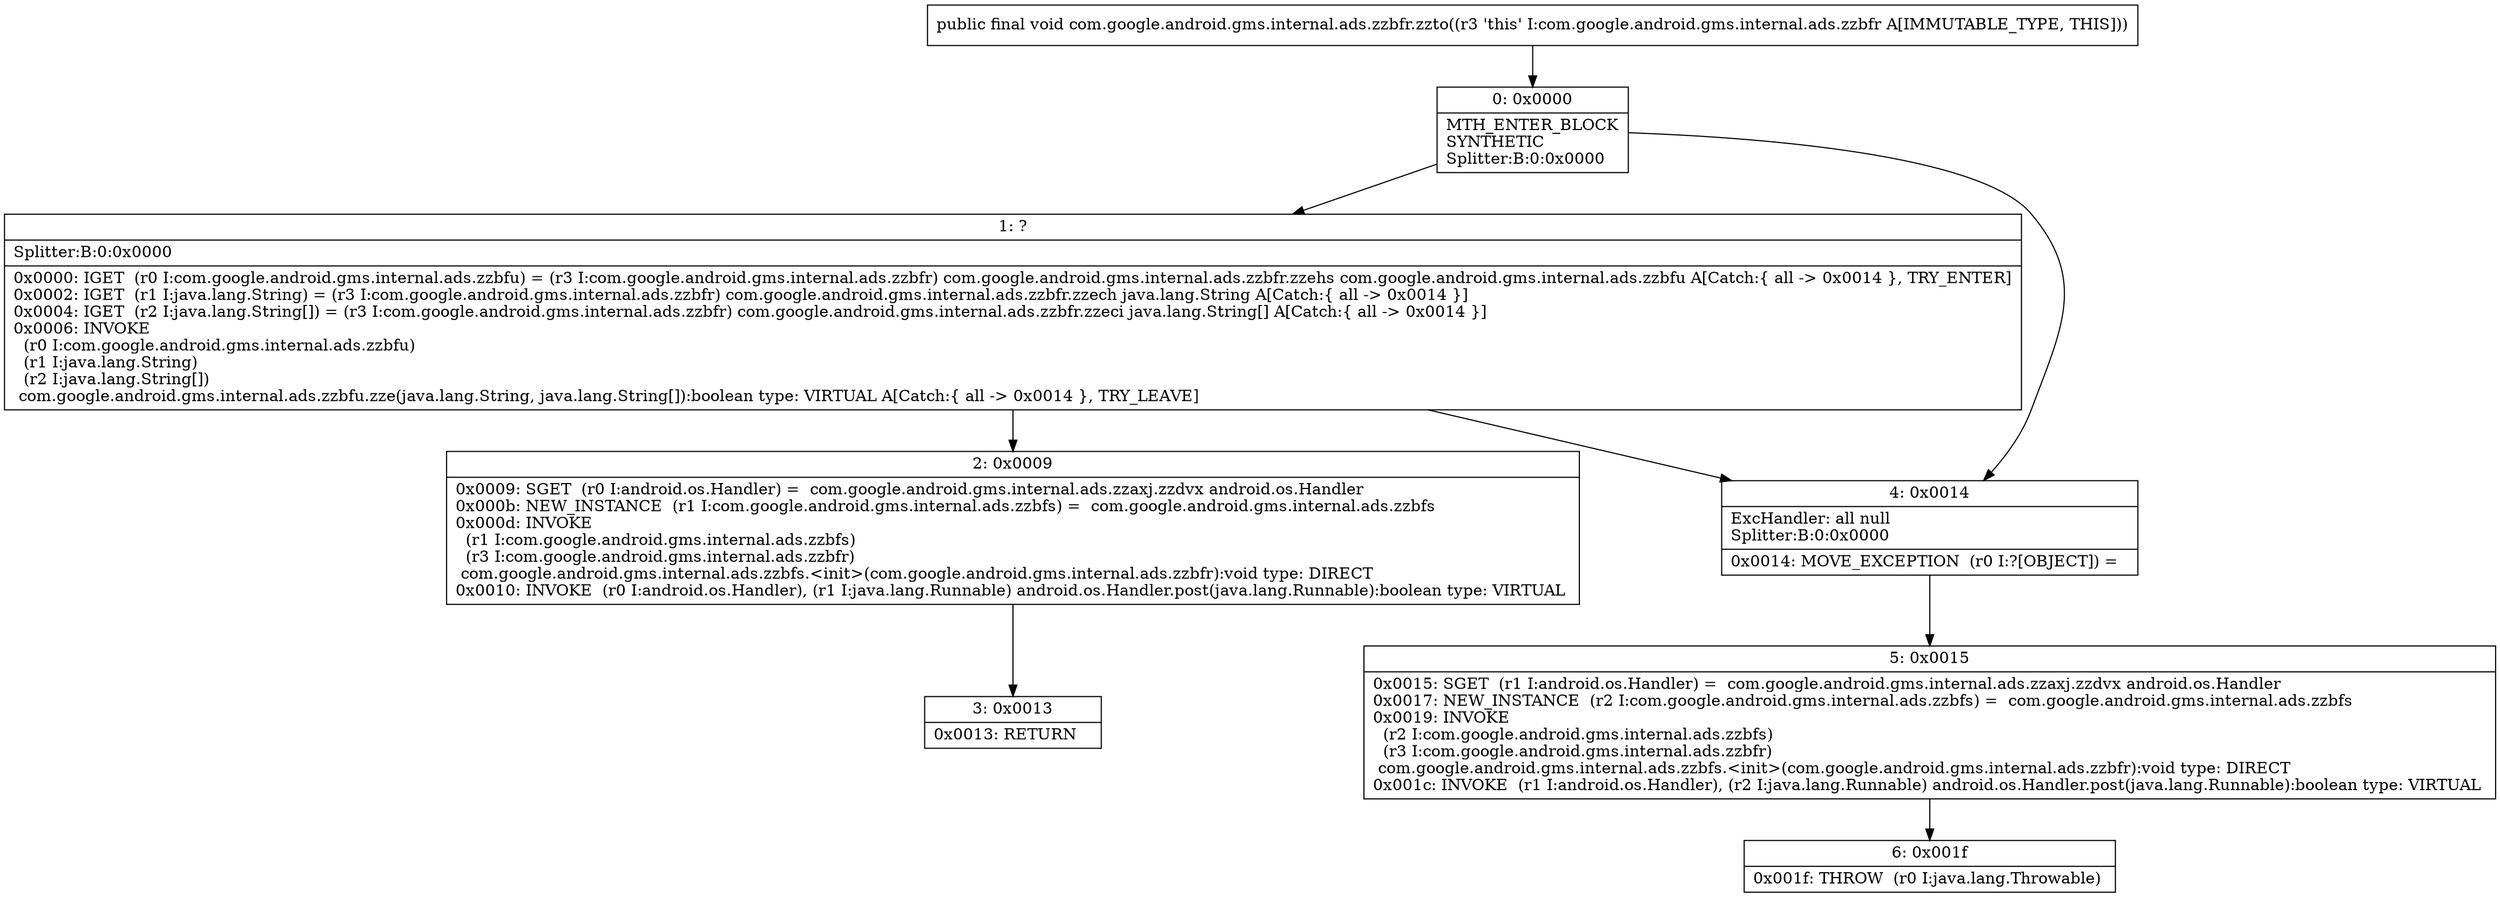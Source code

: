digraph "CFG forcom.google.android.gms.internal.ads.zzbfr.zzto()V" {
Node_0 [shape=record,label="{0\:\ 0x0000|MTH_ENTER_BLOCK\lSYNTHETIC\lSplitter:B:0:0x0000\l}"];
Node_1 [shape=record,label="{1\:\ ?|Splitter:B:0:0x0000\l|0x0000: IGET  (r0 I:com.google.android.gms.internal.ads.zzbfu) = (r3 I:com.google.android.gms.internal.ads.zzbfr) com.google.android.gms.internal.ads.zzbfr.zzehs com.google.android.gms.internal.ads.zzbfu A[Catch:\{ all \-\> 0x0014 \}, TRY_ENTER]\l0x0002: IGET  (r1 I:java.lang.String) = (r3 I:com.google.android.gms.internal.ads.zzbfr) com.google.android.gms.internal.ads.zzbfr.zzech java.lang.String A[Catch:\{ all \-\> 0x0014 \}]\l0x0004: IGET  (r2 I:java.lang.String[]) = (r3 I:com.google.android.gms.internal.ads.zzbfr) com.google.android.gms.internal.ads.zzbfr.zzeci java.lang.String[] A[Catch:\{ all \-\> 0x0014 \}]\l0x0006: INVOKE  \l  (r0 I:com.google.android.gms.internal.ads.zzbfu)\l  (r1 I:java.lang.String)\l  (r2 I:java.lang.String[])\l com.google.android.gms.internal.ads.zzbfu.zze(java.lang.String, java.lang.String[]):boolean type: VIRTUAL A[Catch:\{ all \-\> 0x0014 \}, TRY_LEAVE]\l}"];
Node_2 [shape=record,label="{2\:\ 0x0009|0x0009: SGET  (r0 I:android.os.Handler) =  com.google.android.gms.internal.ads.zzaxj.zzdvx android.os.Handler \l0x000b: NEW_INSTANCE  (r1 I:com.google.android.gms.internal.ads.zzbfs) =  com.google.android.gms.internal.ads.zzbfs \l0x000d: INVOKE  \l  (r1 I:com.google.android.gms.internal.ads.zzbfs)\l  (r3 I:com.google.android.gms.internal.ads.zzbfr)\l com.google.android.gms.internal.ads.zzbfs.\<init\>(com.google.android.gms.internal.ads.zzbfr):void type: DIRECT \l0x0010: INVOKE  (r0 I:android.os.Handler), (r1 I:java.lang.Runnable) android.os.Handler.post(java.lang.Runnable):boolean type: VIRTUAL \l}"];
Node_3 [shape=record,label="{3\:\ 0x0013|0x0013: RETURN   \l}"];
Node_4 [shape=record,label="{4\:\ 0x0014|ExcHandler: all null\lSplitter:B:0:0x0000\l|0x0014: MOVE_EXCEPTION  (r0 I:?[OBJECT]) =  \l}"];
Node_5 [shape=record,label="{5\:\ 0x0015|0x0015: SGET  (r1 I:android.os.Handler) =  com.google.android.gms.internal.ads.zzaxj.zzdvx android.os.Handler \l0x0017: NEW_INSTANCE  (r2 I:com.google.android.gms.internal.ads.zzbfs) =  com.google.android.gms.internal.ads.zzbfs \l0x0019: INVOKE  \l  (r2 I:com.google.android.gms.internal.ads.zzbfs)\l  (r3 I:com.google.android.gms.internal.ads.zzbfr)\l com.google.android.gms.internal.ads.zzbfs.\<init\>(com.google.android.gms.internal.ads.zzbfr):void type: DIRECT \l0x001c: INVOKE  (r1 I:android.os.Handler), (r2 I:java.lang.Runnable) android.os.Handler.post(java.lang.Runnable):boolean type: VIRTUAL \l}"];
Node_6 [shape=record,label="{6\:\ 0x001f|0x001f: THROW  (r0 I:java.lang.Throwable) \l}"];
MethodNode[shape=record,label="{public final void com.google.android.gms.internal.ads.zzbfr.zzto((r3 'this' I:com.google.android.gms.internal.ads.zzbfr A[IMMUTABLE_TYPE, THIS])) }"];
MethodNode -> Node_0;
Node_0 -> Node_1;
Node_0 -> Node_4;
Node_1 -> Node_2;
Node_1 -> Node_4;
Node_2 -> Node_3;
Node_4 -> Node_5;
Node_5 -> Node_6;
}


